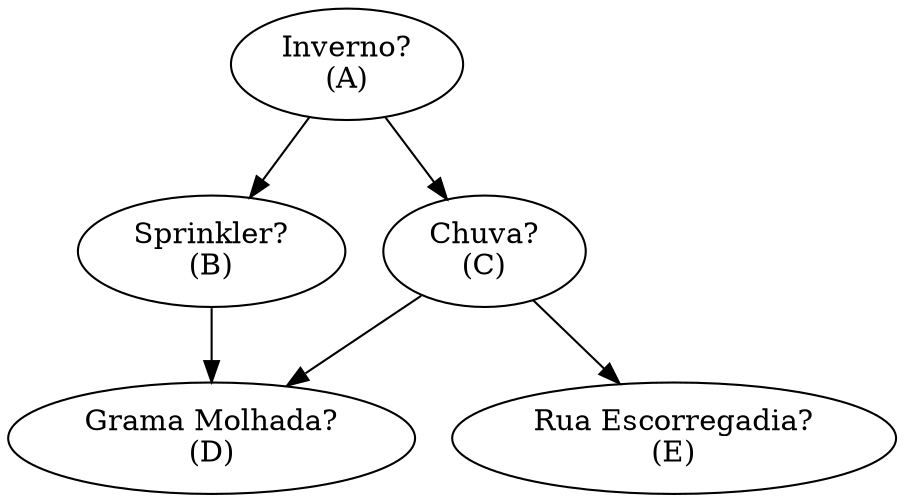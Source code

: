 digraph {
  A [label="Inverno?\n(A)"];
  B [label="Sprinkler?\n(B)"];
  C [label="Chuva?\n(C)"];
  D [label="Grama Molhada?\n(D)"];
  E [label="Rua Escorregadia?\n(E)"];

  A -> {B C}
  B -> D
  C -> {D E}

  rank=same; A
  rank=same; B; C;
  rank=same; D;
  rank=same; E;
}
